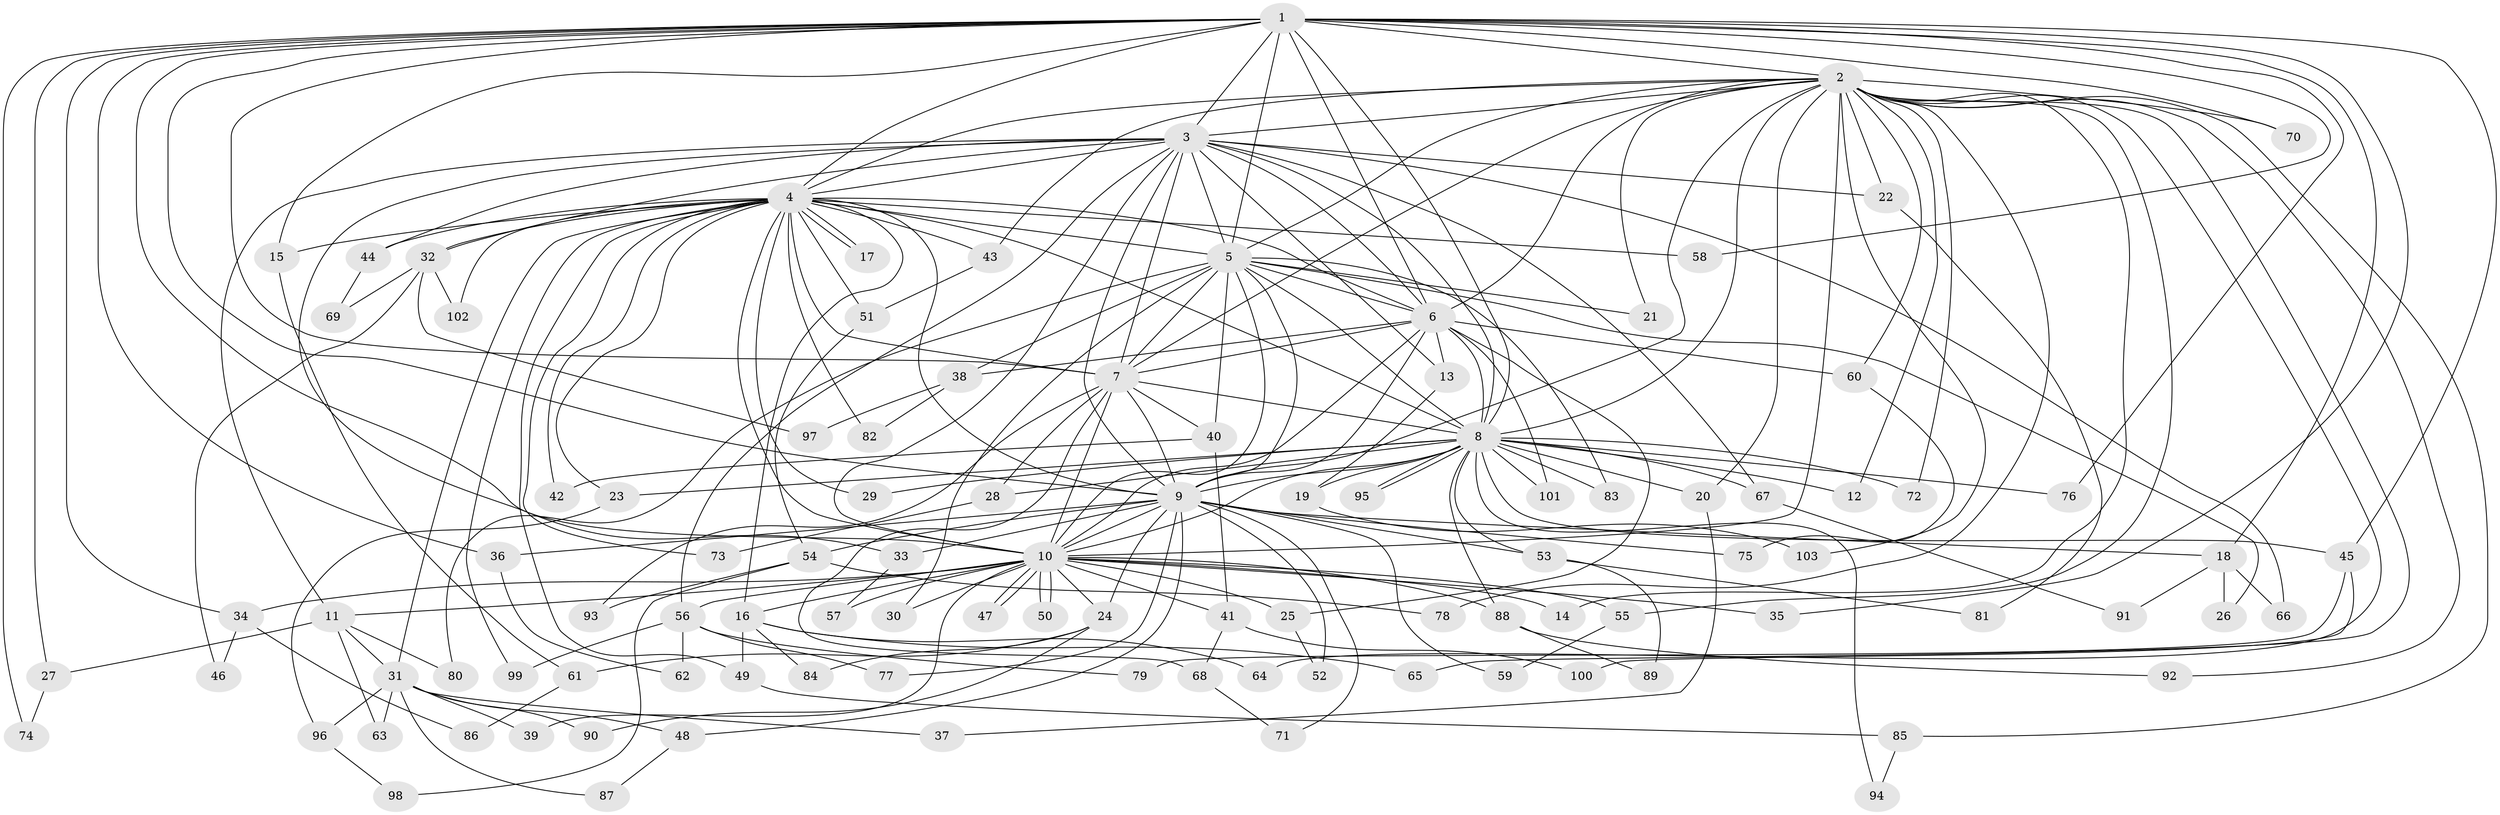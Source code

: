 // coarse degree distribution, {22: 0.025974025974025976, 16: 0.012987012987012988, 31: 0.012987012987012988, 21: 0.012987012987012988, 11: 0.012987012987012988, 23: 0.012987012987012988, 24: 0.012987012987012988, 6: 0.05194805194805195, 2: 0.5324675324675324, 3: 0.16883116883116883, 4: 0.1038961038961039, 5: 0.03896103896103896}
// Generated by graph-tools (version 1.1) at 2025/51/02/27/25 19:51:43]
// undirected, 103 vertices, 231 edges
graph export_dot {
graph [start="1"]
  node [color=gray90,style=filled];
  1;
  2;
  3;
  4;
  5;
  6;
  7;
  8;
  9;
  10;
  11;
  12;
  13;
  14;
  15;
  16;
  17;
  18;
  19;
  20;
  21;
  22;
  23;
  24;
  25;
  26;
  27;
  28;
  29;
  30;
  31;
  32;
  33;
  34;
  35;
  36;
  37;
  38;
  39;
  40;
  41;
  42;
  43;
  44;
  45;
  46;
  47;
  48;
  49;
  50;
  51;
  52;
  53;
  54;
  55;
  56;
  57;
  58;
  59;
  60;
  61;
  62;
  63;
  64;
  65;
  66;
  67;
  68;
  69;
  70;
  71;
  72;
  73;
  74;
  75;
  76;
  77;
  78;
  79;
  80;
  81;
  82;
  83;
  84;
  85;
  86;
  87;
  88;
  89;
  90;
  91;
  92;
  93;
  94;
  95;
  96;
  97;
  98;
  99;
  100;
  101;
  102;
  103;
  1 -- 2;
  1 -- 3;
  1 -- 4;
  1 -- 5;
  1 -- 6;
  1 -- 7;
  1 -- 8;
  1 -- 9;
  1 -- 10;
  1 -- 15;
  1 -- 18;
  1 -- 27;
  1 -- 34;
  1 -- 35;
  1 -- 36;
  1 -- 45;
  1 -- 58;
  1 -- 70;
  1 -- 74;
  1 -- 76;
  2 -- 3;
  2 -- 4;
  2 -- 5;
  2 -- 6;
  2 -- 7;
  2 -- 8;
  2 -- 9;
  2 -- 10;
  2 -- 12;
  2 -- 14;
  2 -- 20;
  2 -- 21;
  2 -- 22;
  2 -- 43;
  2 -- 55;
  2 -- 60;
  2 -- 64;
  2 -- 65;
  2 -- 70;
  2 -- 72;
  2 -- 78;
  2 -- 85;
  2 -- 92;
  2 -- 103;
  3 -- 4;
  3 -- 5;
  3 -- 6;
  3 -- 7;
  3 -- 8;
  3 -- 9;
  3 -- 10;
  3 -- 11;
  3 -- 13;
  3 -- 22;
  3 -- 32;
  3 -- 33;
  3 -- 44;
  3 -- 56;
  3 -- 66;
  3 -- 67;
  4 -- 5;
  4 -- 6;
  4 -- 7;
  4 -- 8;
  4 -- 9;
  4 -- 10;
  4 -- 15;
  4 -- 16;
  4 -- 17;
  4 -- 17;
  4 -- 23;
  4 -- 29;
  4 -- 31;
  4 -- 32;
  4 -- 42;
  4 -- 43;
  4 -- 44;
  4 -- 49;
  4 -- 51;
  4 -- 58;
  4 -- 73;
  4 -- 82;
  4 -- 99;
  4 -- 102;
  5 -- 6;
  5 -- 7;
  5 -- 8;
  5 -- 9;
  5 -- 10;
  5 -- 21;
  5 -- 26;
  5 -- 30;
  5 -- 38;
  5 -- 40;
  5 -- 80;
  5 -- 83;
  6 -- 7;
  6 -- 8;
  6 -- 9;
  6 -- 10;
  6 -- 13;
  6 -- 25;
  6 -- 38;
  6 -- 60;
  6 -- 101;
  7 -- 8;
  7 -- 9;
  7 -- 10;
  7 -- 28;
  7 -- 40;
  7 -- 68;
  7 -- 93;
  8 -- 9;
  8 -- 10;
  8 -- 12;
  8 -- 19;
  8 -- 20;
  8 -- 23;
  8 -- 28;
  8 -- 29;
  8 -- 45;
  8 -- 53;
  8 -- 67;
  8 -- 72;
  8 -- 76;
  8 -- 83;
  8 -- 88;
  8 -- 94;
  8 -- 95;
  8 -- 95;
  8 -- 101;
  9 -- 10;
  9 -- 18;
  9 -- 24;
  9 -- 33;
  9 -- 36;
  9 -- 48;
  9 -- 52;
  9 -- 53;
  9 -- 54;
  9 -- 59;
  9 -- 71;
  9 -- 75;
  9 -- 77;
  10 -- 11;
  10 -- 14;
  10 -- 16;
  10 -- 24;
  10 -- 25;
  10 -- 30;
  10 -- 34;
  10 -- 35;
  10 -- 39;
  10 -- 41;
  10 -- 47;
  10 -- 47;
  10 -- 50;
  10 -- 50;
  10 -- 55;
  10 -- 56;
  10 -- 57;
  10 -- 88;
  11 -- 27;
  11 -- 31;
  11 -- 63;
  11 -- 80;
  13 -- 19;
  15 -- 61;
  16 -- 49;
  16 -- 64;
  16 -- 65;
  16 -- 84;
  18 -- 26;
  18 -- 66;
  18 -- 91;
  19 -- 103;
  20 -- 37;
  22 -- 81;
  23 -- 96;
  24 -- 61;
  24 -- 84;
  24 -- 90;
  25 -- 52;
  27 -- 74;
  28 -- 73;
  31 -- 37;
  31 -- 39;
  31 -- 48;
  31 -- 63;
  31 -- 87;
  31 -- 90;
  31 -- 96;
  32 -- 46;
  32 -- 69;
  32 -- 97;
  32 -- 102;
  33 -- 57;
  34 -- 46;
  34 -- 86;
  36 -- 62;
  38 -- 82;
  38 -- 97;
  40 -- 41;
  40 -- 42;
  41 -- 68;
  41 -- 100;
  43 -- 51;
  44 -- 69;
  45 -- 79;
  45 -- 100;
  48 -- 87;
  49 -- 85;
  51 -- 54;
  53 -- 81;
  53 -- 89;
  54 -- 78;
  54 -- 93;
  54 -- 98;
  55 -- 59;
  56 -- 62;
  56 -- 77;
  56 -- 79;
  56 -- 99;
  60 -- 75;
  61 -- 86;
  67 -- 91;
  68 -- 71;
  85 -- 94;
  88 -- 89;
  88 -- 92;
  96 -- 98;
}

